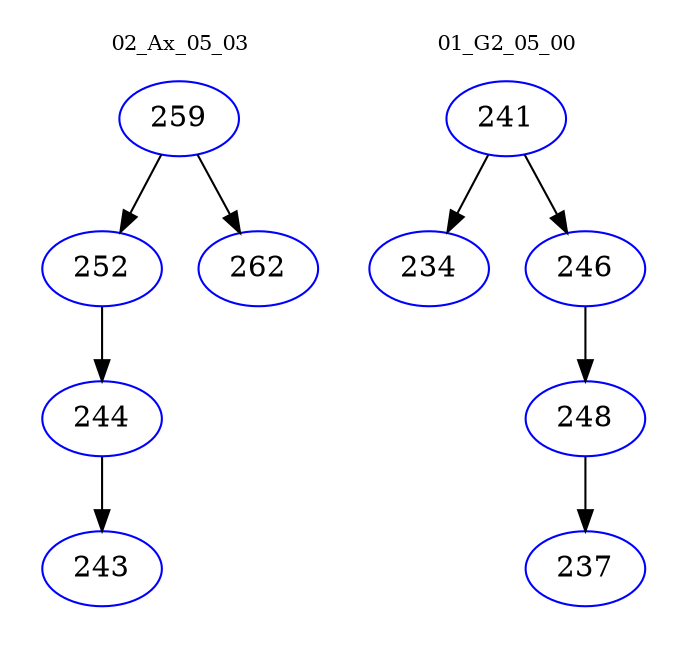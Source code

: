 digraph{
subgraph cluster_0 {
color = white
label = "02_Ax_05_03";
fontsize=10;
T0_259 [label="259", color="blue"]
T0_259 -> T0_252 [color="black"]
T0_252 [label="252", color="blue"]
T0_252 -> T0_244 [color="black"]
T0_244 [label="244", color="blue"]
T0_244 -> T0_243 [color="black"]
T0_243 [label="243", color="blue"]
T0_259 -> T0_262 [color="black"]
T0_262 [label="262", color="blue"]
}
subgraph cluster_1 {
color = white
label = "01_G2_05_00";
fontsize=10;
T1_241 [label="241", color="blue"]
T1_241 -> T1_234 [color="black"]
T1_234 [label="234", color="blue"]
T1_241 -> T1_246 [color="black"]
T1_246 [label="246", color="blue"]
T1_246 -> T1_248 [color="black"]
T1_248 [label="248", color="blue"]
T1_248 -> T1_237 [color="black"]
T1_237 [label="237", color="blue"]
}
}
